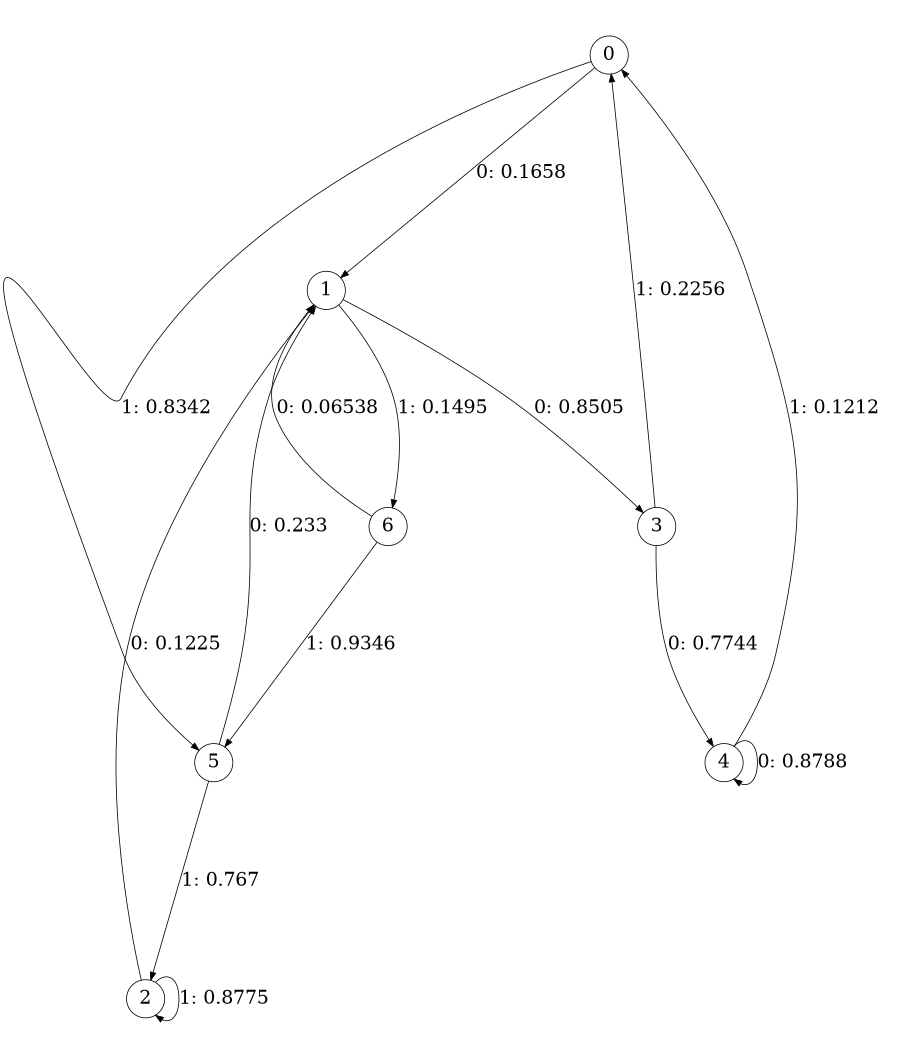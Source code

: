 digraph "ch1face.txt" {
size = "6,8.5";
ratio = "fill";
node [shape = circle];
node [fontsize = 24];
edge [fontsize = 24];
0 -> 1 [label = "0: 0.1658   "];
0 -> 5 [label = "1: 0.8342   "];
1 -> 3 [label = "0: 0.8505   "];
1 -> 6 [label = "1: 0.1495   "];
2 -> 1 [label = "0: 0.1225   "];
2 -> 2 [label = "1: 0.8775   "];
3 -> 4 [label = "0: 0.7744   "];
3 -> 0 [label = "1: 0.2256   "];
4 -> 4 [label = "0: 0.8788   "];
4 -> 0 [label = "1: 0.1212   "];
5 -> 1 [label = "0: 0.233    "];
5 -> 2 [label = "1: 0.767    "];
6 -> 1 [label = "0: 0.06538  "];
6 -> 5 [label = "1: 0.9346   "];
}
